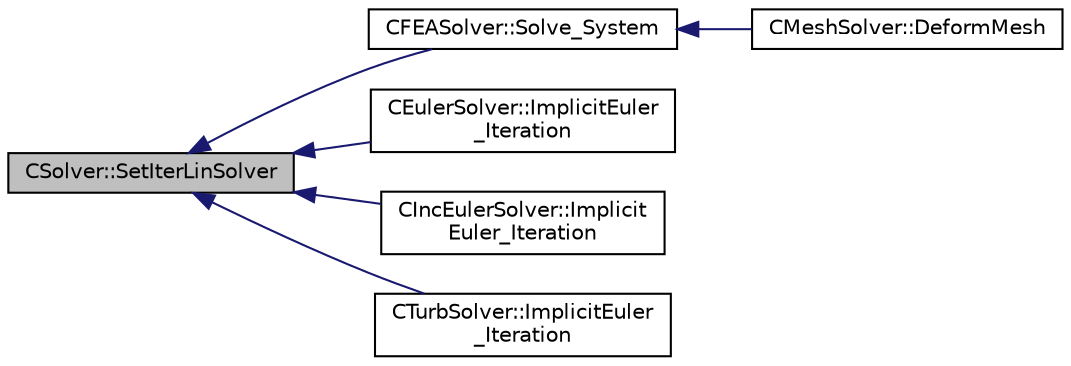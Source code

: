 digraph "CSolver::SetIterLinSolver"
{
  edge [fontname="Helvetica",fontsize="10",labelfontname="Helvetica",labelfontsize="10"];
  node [fontname="Helvetica",fontsize="10",shape=record];
  rankdir="LR";
  Node4581 [label="CSolver::SetIterLinSolver",height=0.2,width=0.4,color="black", fillcolor="grey75", style="filled", fontcolor="black"];
  Node4581 -> Node4582 [dir="back",color="midnightblue",fontsize="10",style="solid",fontname="Helvetica"];
  Node4582 [label="CFEASolver::Solve_System",height=0.2,width=0.4,color="black", fillcolor="white", style="filled",URL="$class_c_f_e_a_solver.html#a4965e9790fcf50ea526476c29abf84fd",tooltip="Routine to solve the Jacobian-Residual linearized system. "];
  Node4582 -> Node4583 [dir="back",color="midnightblue",fontsize="10",style="solid",fontname="Helvetica"];
  Node4583 [label="CMeshSolver::DeformMesh",height=0.2,width=0.4,color="black", fillcolor="white", style="filled",URL="$class_c_mesh_solver.html#a9f95488da182ba844e5ea3cd0d613399",tooltip="Grid deformation using the linear elasticity equations. "];
  Node4581 -> Node4584 [dir="back",color="midnightblue",fontsize="10",style="solid",fontname="Helvetica"];
  Node4584 [label="CEulerSolver::ImplicitEuler\l_Iteration",height=0.2,width=0.4,color="black", fillcolor="white", style="filled",URL="$class_c_euler_solver.html#a4e8277fc44dc97c8d73fbe3347204372",tooltip="Update the solution using an implicit Euler scheme. "];
  Node4581 -> Node4585 [dir="back",color="midnightblue",fontsize="10",style="solid",fontname="Helvetica"];
  Node4585 [label="CIncEulerSolver::Implicit\lEuler_Iteration",height=0.2,width=0.4,color="black", fillcolor="white", style="filled",URL="$class_c_inc_euler_solver.html#ad84dd4225bb9d158c52b26e2f30f6fa7",tooltip="Update the solution using an implicit Euler scheme. "];
  Node4581 -> Node4586 [dir="back",color="midnightblue",fontsize="10",style="solid",fontname="Helvetica"];
  Node4586 [label="CTurbSolver::ImplicitEuler\l_Iteration",height=0.2,width=0.4,color="black", fillcolor="white", style="filled",URL="$class_c_turb_solver.html#af7a0ab68fbb2925c56863df97b3ea4ee",tooltip="Update the solution using an implicit solver. "];
}
